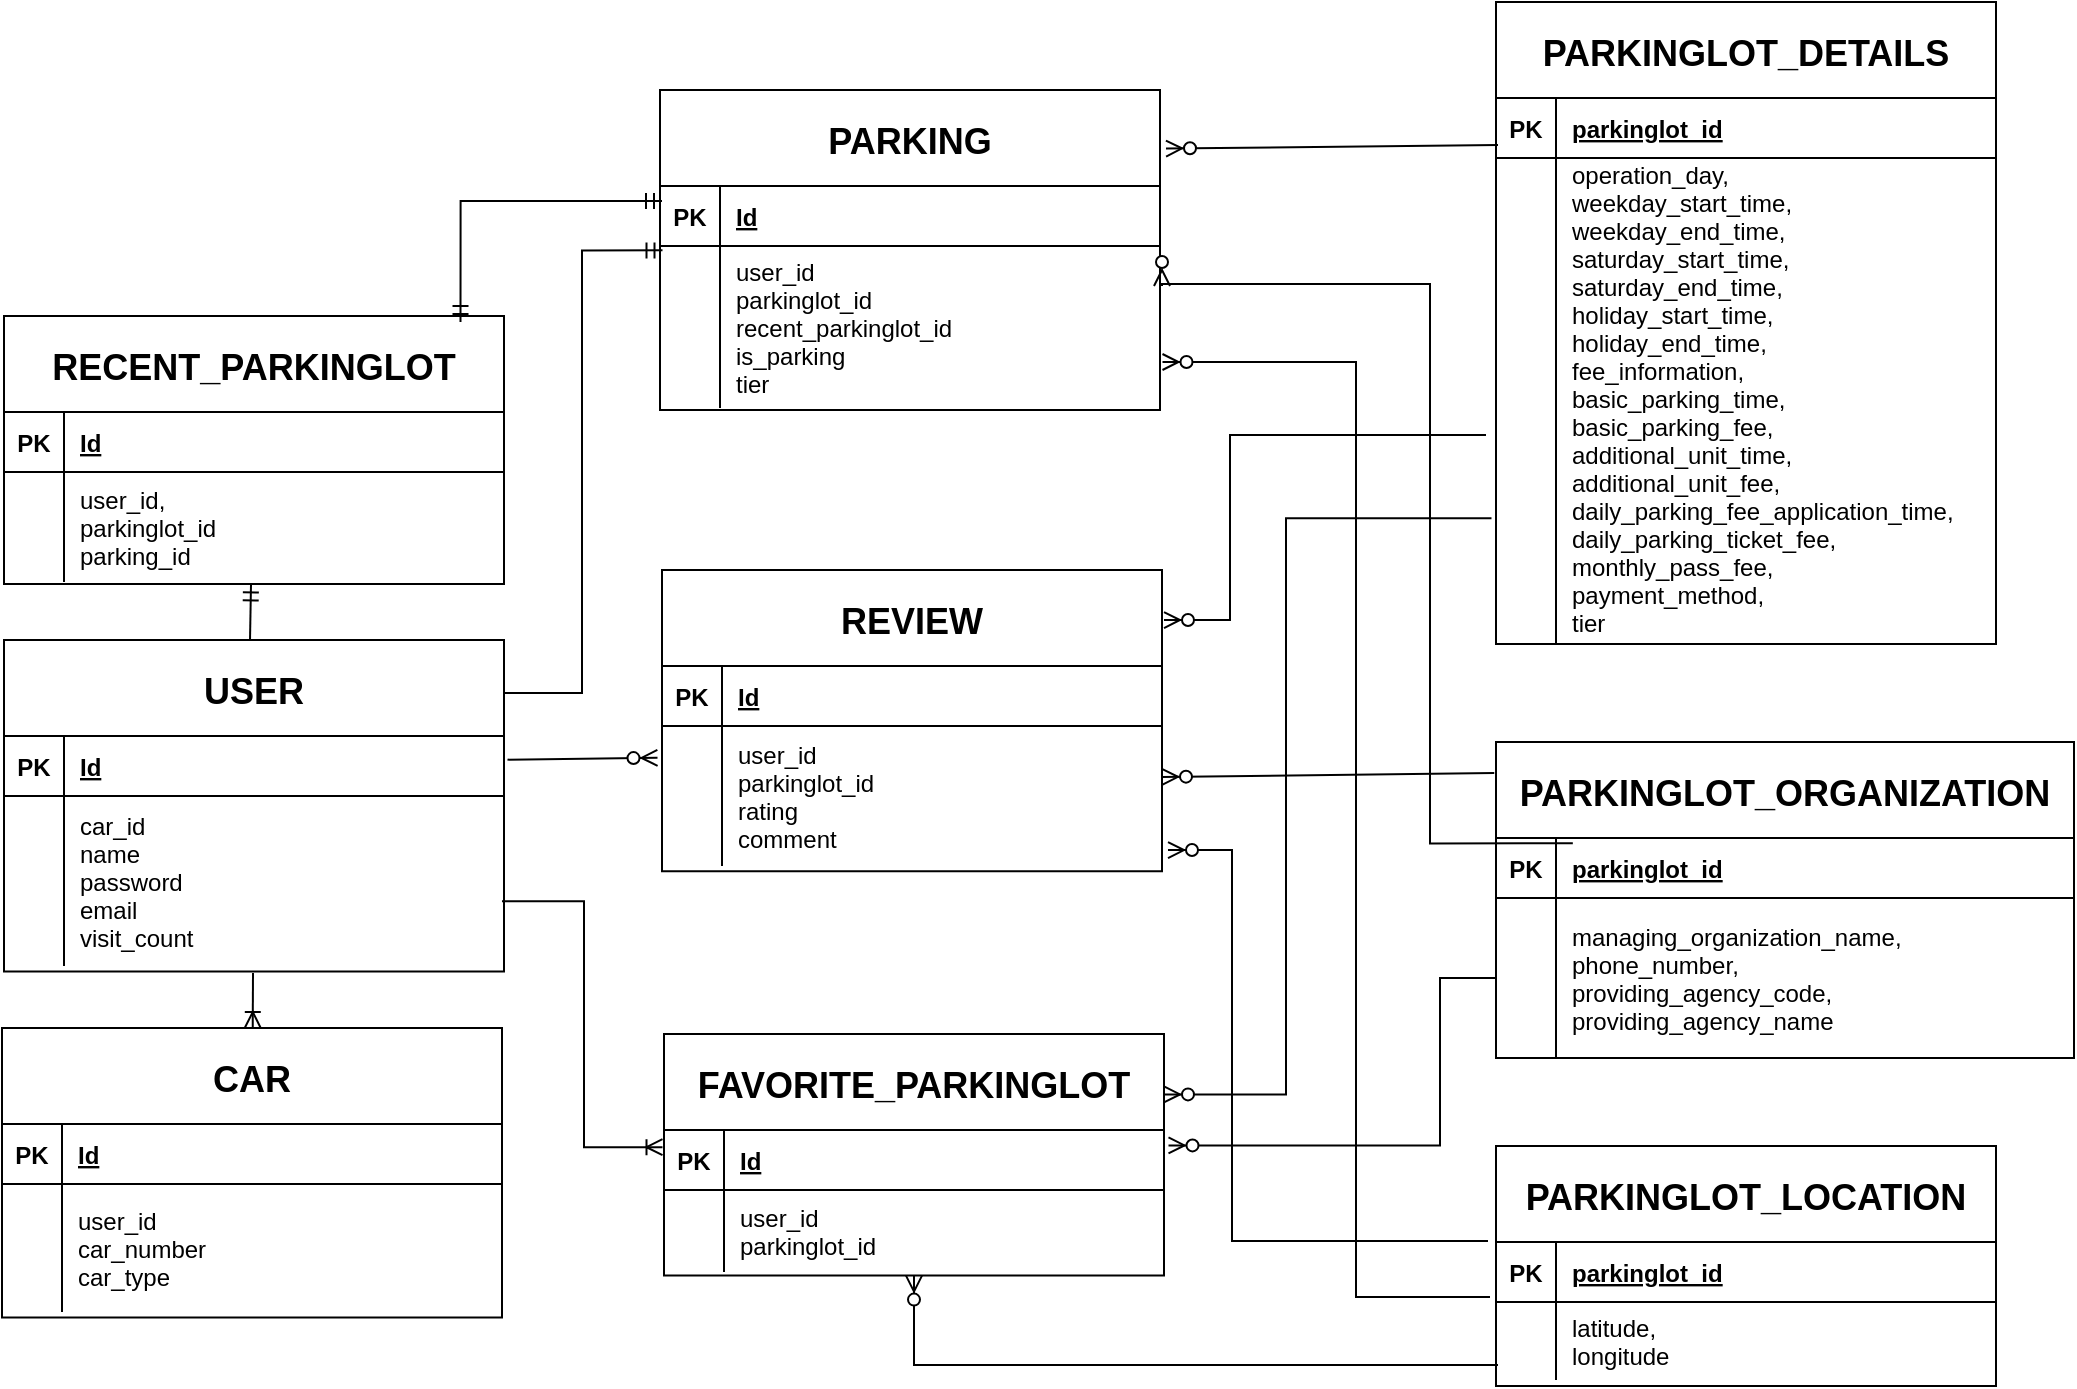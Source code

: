 <mxfile version="22.1.0" type="github">
  <diagram id="R2lEEEUBdFMjLlhIrx00" name="Page-1">
    <mxGraphModel dx="2633" dy="707" grid="0" gridSize="10" guides="0" tooltips="1" connect="1" arrows="1" fold="1" page="0" pageScale="1" pageWidth="850" pageHeight="1100" math="0" shadow="0" extFonts="Permanent Marker^https://fonts.googleapis.com/css?family=Permanent+Marker">
      <root>
        <mxCell id="0" />
        <mxCell id="1" parent="0" />
        <mxCell id="C-vyLk0tnHw3VtMMgP7b-13" value="PARKINGLOT_DETAILS" style="shape=table;startSize=48;container=1;collapsible=1;childLayout=tableLayout;fixedRows=1;rowLines=0;fontStyle=1;align=center;resizeLast=1;fontColor=#000000;fontSize=18;" parent="1" vertex="1">
          <mxGeometry x="-159" y="285" width="250" height="321" as="geometry" />
        </mxCell>
        <mxCell id="C-vyLk0tnHw3VtMMgP7b-14" value="" style="shape=partialRectangle;collapsible=0;dropTarget=0;pointerEvents=0;fillColor=none;points=[[0,0.5],[1,0.5]];portConstraint=eastwest;top=0;left=0;right=0;bottom=1;fontColor=#000000;" parent="C-vyLk0tnHw3VtMMgP7b-13" vertex="1">
          <mxGeometry y="48" width="250" height="30" as="geometry" />
        </mxCell>
        <mxCell id="C-vyLk0tnHw3VtMMgP7b-15" value="PK" style="shape=partialRectangle;overflow=hidden;connectable=0;fillColor=none;top=0;left=0;bottom=0;right=0;fontStyle=1;fontColor=#000000;" parent="C-vyLk0tnHw3VtMMgP7b-14" vertex="1">
          <mxGeometry width="30" height="30" as="geometry">
            <mxRectangle width="30" height="30" as="alternateBounds" />
          </mxGeometry>
        </mxCell>
        <mxCell id="C-vyLk0tnHw3VtMMgP7b-16" value="parkinglot_id" style="shape=partialRectangle;overflow=hidden;connectable=0;fillColor=none;top=0;left=0;bottom=0;right=0;align=left;spacingLeft=6;fontStyle=5;fontColor=#000000;" parent="C-vyLk0tnHw3VtMMgP7b-14" vertex="1">
          <mxGeometry x="30" width="220" height="30" as="geometry">
            <mxRectangle width="220" height="30" as="alternateBounds" />
          </mxGeometry>
        </mxCell>
        <mxCell id="C-vyLk0tnHw3VtMMgP7b-17" value="" style="shape=partialRectangle;collapsible=0;dropTarget=0;pointerEvents=0;fillColor=none;points=[[0,0.5],[1,0.5]];portConstraint=eastwest;top=0;left=0;right=0;bottom=0;fontColor=#000000;" parent="C-vyLk0tnHw3VtMMgP7b-13" vertex="1">
          <mxGeometry y="78" width="250" height="243" as="geometry" />
        </mxCell>
        <mxCell id="C-vyLk0tnHw3VtMMgP7b-18" value="" style="shape=partialRectangle;overflow=hidden;connectable=0;fillColor=none;top=0;left=0;bottom=0;right=0;fontColor=#000000;" parent="C-vyLk0tnHw3VtMMgP7b-17" vertex="1">
          <mxGeometry width="30" height="243" as="geometry">
            <mxRectangle width="30" height="243" as="alternateBounds" />
          </mxGeometry>
        </mxCell>
        <mxCell id="C-vyLk0tnHw3VtMMgP7b-19" value="operation_day, &#xa;weekday_start_time, &#xa;weekday_end_time, &#xa;saturday_start_time, &#xa;saturday_end_time, &#xa;holiday_start_time, &#xa;holiday_end_time, &#xa;fee_information, &#xa;basic_parking_time, &#xa;basic_parking_fee,&#xa;additional_unit_time, &#xa;additional_unit_fee, &#xa;daily_parking_fee_application_time,&#xa;daily_parking_ticket_fee, &#xa;monthly_pass_fee, &#xa;payment_method, &#xa;tier&#xa;" style="shape=partialRectangle;overflow=hidden;connectable=0;fillColor=none;top=0;left=0;bottom=0;right=0;align=left;spacingLeft=6;fontColor=#000000;" parent="C-vyLk0tnHw3VtMMgP7b-17" vertex="1">
          <mxGeometry x="30" width="220" height="243" as="geometry">
            <mxRectangle width="220" height="243" as="alternateBounds" />
          </mxGeometry>
        </mxCell>
        <mxCell id="QP9m-rpBXJC_WO-0XY1B-29" value="PARKINGLOT_LOCATION" style="shape=table;startSize=48;container=1;collapsible=1;childLayout=tableLayout;fixedRows=1;rowLines=0;fontStyle=1;align=center;resizeLast=1;fontColor=#000000;fontSize=18;" vertex="1" parent="1">
          <mxGeometry x="-159" y="857" width="250" height="120" as="geometry" />
        </mxCell>
        <mxCell id="QP9m-rpBXJC_WO-0XY1B-30" value="" style="shape=partialRectangle;collapsible=0;dropTarget=0;pointerEvents=0;fillColor=none;points=[[0,0.5],[1,0.5]];portConstraint=eastwest;top=0;left=0;right=0;bottom=1;fontColor=#000000;" vertex="1" parent="QP9m-rpBXJC_WO-0XY1B-29">
          <mxGeometry y="48" width="250" height="30" as="geometry" />
        </mxCell>
        <mxCell id="QP9m-rpBXJC_WO-0XY1B-31" value="PK" style="shape=partialRectangle;overflow=hidden;connectable=0;fillColor=none;top=0;left=0;bottom=0;right=0;fontStyle=1;fontColor=#000000;" vertex="1" parent="QP9m-rpBXJC_WO-0XY1B-30">
          <mxGeometry width="30" height="30" as="geometry">
            <mxRectangle width="30" height="30" as="alternateBounds" />
          </mxGeometry>
        </mxCell>
        <mxCell id="QP9m-rpBXJC_WO-0XY1B-32" value="parkinglot_id" style="shape=partialRectangle;overflow=hidden;connectable=0;fillColor=none;top=0;left=0;bottom=0;right=0;align=left;spacingLeft=6;fontStyle=5;fontColor=#000000;" vertex="1" parent="QP9m-rpBXJC_WO-0XY1B-30">
          <mxGeometry x="30" width="220" height="30" as="geometry">
            <mxRectangle width="220" height="30" as="alternateBounds" />
          </mxGeometry>
        </mxCell>
        <mxCell id="QP9m-rpBXJC_WO-0XY1B-33" value="" style="shape=partialRectangle;collapsible=0;dropTarget=0;pointerEvents=0;fillColor=none;points=[[0,0.5],[1,0.5]];portConstraint=eastwest;top=0;left=0;right=0;bottom=0;fontColor=#000000;" vertex="1" parent="QP9m-rpBXJC_WO-0XY1B-29">
          <mxGeometry y="78" width="250" height="39" as="geometry" />
        </mxCell>
        <mxCell id="QP9m-rpBXJC_WO-0XY1B-34" value="" style="shape=partialRectangle;overflow=hidden;connectable=0;fillColor=none;top=0;left=0;bottom=0;right=0;fontColor=#000000;" vertex="1" parent="QP9m-rpBXJC_WO-0XY1B-33">
          <mxGeometry width="30" height="39" as="geometry">
            <mxRectangle width="30" height="39" as="alternateBounds" />
          </mxGeometry>
        </mxCell>
        <mxCell id="QP9m-rpBXJC_WO-0XY1B-35" value="latitude, &#xa;longitude" style="shape=partialRectangle;overflow=hidden;connectable=0;fillColor=none;top=0;left=0;bottom=0;right=0;align=left;spacingLeft=6;fontColor=#000000;" vertex="1" parent="QP9m-rpBXJC_WO-0XY1B-33">
          <mxGeometry x="30" width="220" height="39" as="geometry">
            <mxRectangle width="220" height="39" as="alternateBounds" />
          </mxGeometry>
        </mxCell>
        <mxCell id="QP9m-rpBXJC_WO-0XY1B-36" value="PARKINGLOT_ORGANIZATION" style="shape=table;startSize=48;container=1;collapsible=1;childLayout=tableLayout;fixedRows=1;rowLines=0;fontStyle=1;align=center;resizeLast=1;fontColor=#000000;fontSize=18;" vertex="1" parent="1">
          <mxGeometry x="-159" y="655" width="289" height="158" as="geometry" />
        </mxCell>
        <mxCell id="QP9m-rpBXJC_WO-0XY1B-37" value="" style="shape=partialRectangle;collapsible=0;dropTarget=0;pointerEvents=0;fillColor=none;points=[[0,0.5],[1,0.5]];portConstraint=eastwest;top=0;left=0;right=0;bottom=1;fontColor=#000000;" vertex="1" parent="QP9m-rpBXJC_WO-0XY1B-36">
          <mxGeometry y="48" width="289" height="30" as="geometry" />
        </mxCell>
        <mxCell id="QP9m-rpBXJC_WO-0XY1B-38" value="PK" style="shape=partialRectangle;overflow=hidden;connectable=0;fillColor=none;top=0;left=0;bottom=0;right=0;fontStyle=1;fontColor=#000000;" vertex="1" parent="QP9m-rpBXJC_WO-0XY1B-37">
          <mxGeometry width="30" height="30" as="geometry">
            <mxRectangle width="30" height="30" as="alternateBounds" />
          </mxGeometry>
        </mxCell>
        <mxCell id="QP9m-rpBXJC_WO-0XY1B-39" value="parkinglot_id" style="shape=partialRectangle;overflow=hidden;connectable=0;fillColor=none;top=0;left=0;bottom=0;right=0;align=left;spacingLeft=6;fontStyle=5;fontColor=#000000;" vertex="1" parent="QP9m-rpBXJC_WO-0XY1B-37">
          <mxGeometry x="30" width="259" height="30" as="geometry">
            <mxRectangle width="259" height="30" as="alternateBounds" />
          </mxGeometry>
        </mxCell>
        <mxCell id="QP9m-rpBXJC_WO-0XY1B-40" value="" style="shape=partialRectangle;collapsible=0;dropTarget=0;pointerEvents=0;fillColor=none;points=[[0,0.5],[1,0.5]];portConstraint=eastwest;top=0;left=0;right=0;bottom=0;fontColor=#000000;" vertex="1" parent="QP9m-rpBXJC_WO-0XY1B-36">
          <mxGeometry y="78" width="289" height="80" as="geometry" />
        </mxCell>
        <mxCell id="QP9m-rpBXJC_WO-0XY1B-41" value="" style="shape=partialRectangle;overflow=hidden;connectable=0;fillColor=none;top=0;left=0;bottom=0;right=0;fontColor=#000000;" vertex="1" parent="QP9m-rpBXJC_WO-0XY1B-40">
          <mxGeometry width="30" height="80" as="geometry">
            <mxRectangle width="30" height="80" as="alternateBounds" />
          </mxGeometry>
        </mxCell>
        <mxCell id="QP9m-rpBXJC_WO-0XY1B-42" value="managing_organization_name, &#xa;phone_number, &#xa;providing_agency_code, &#xa;providing_agency_name" style="shape=partialRectangle;overflow=hidden;connectable=0;fillColor=none;top=0;left=0;bottom=0;right=0;align=left;spacingLeft=6;fontColor=#000000;" vertex="1" parent="QP9m-rpBXJC_WO-0XY1B-40">
          <mxGeometry x="30" width="259" height="80" as="geometry">
            <mxRectangle width="259" height="80" as="alternateBounds" />
          </mxGeometry>
        </mxCell>
        <mxCell id="QP9m-rpBXJC_WO-0XY1B-50" value="CAR" style="shape=table;startSize=48;container=1;collapsible=1;childLayout=tableLayout;fixedRows=1;rowLines=0;fontStyle=1;align=center;resizeLast=1;fontColor=#000000;fontSize=18;" vertex="1" parent="1">
          <mxGeometry x="-906" y="798" width="250" height="144.8" as="geometry" />
        </mxCell>
        <mxCell id="QP9m-rpBXJC_WO-0XY1B-51" value="" style="shape=partialRectangle;collapsible=0;dropTarget=0;pointerEvents=0;fillColor=none;points=[[0,0.5],[1,0.5]];portConstraint=eastwest;top=0;left=0;right=0;bottom=1;fontColor=#000000;" vertex="1" parent="QP9m-rpBXJC_WO-0XY1B-50">
          <mxGeometry y="48" width="250" height="30" as="geometry" />
        </mxCell>
        <mxCell id="QP9m-rpBXJC_WO-0XY1B-52" value="PK" style="shape=partialRectangle;overflow=hidden;connectable=0;fillColor=none;top=0;left=0;bottom=0;right=0;fontStyle=1;fontColor=#000000;" vertex="1" parent="QP9m-rpBXJC_WO-0XY1B-51">
          <mxGeometry width="30" height="30" as="geometry">
            <mxRectangle width="30" height="30" as="alternateBounds" />
          </mxGeometry>
        </mxCell>
        <mxCell id="QP9m-rpBXJC_WO-0XY1B-53" value="Id" style="shape=partialRectangle;overflow=hidden;connectable=0;fillColor=none;top=0;left=0;bottom=0;right=0;align=left;spacingLeft=6;fontStyle=5;fontColor=#000000;" vertex="1" parent="QP9m-rpBXJC_WO-0XY1B-51">
          <mxGeometry x="30" width="220" height="30" as="geometry">
            <mxRectangle width="220" height="30" as="alternateBounds" />
          </mxGeometry>
        </mxCell>
        <mxCell id="QP9m-rpBXJC_WO-0XY1B-54" value="" style="shape=partialRectangle;collapsible=0;dropTarget=0;pointerEvents=0;fillColor=none;points=[[0,0.5],[1,0.5]];portConstraint=eastwest;top=0;left=0;right=0;bottom=0;fontColor=#000000;" vertex="1" parent="QP9m-rpBXJC_WO-0XY1B-50">
          <mxGeometry y="78" width="250" height="64" as="geometry" />
        </mxCell>
        <mxCell id="QP9m-rpBXJC_WO-0XY1B-55" value="" style="shape=partialRectangle;overflow=hidden;connectable=0;fillColor=none;top=0;left=0;bottom=0;right=0;fontColor=#000000;" vertex="1" parent="QP9m-rpBXJC_WO-0XY1B-54">
          <mxGeometry width="30" height="64" as="geometry">
            <mxRectangle width="30" height="64" as="alternateBounds" />
          </mxGeometry>
        </mxCell>
        <mxCell id="QP9m-rpBXJC_WO-0XY1B-56" value="user_id&#xa;car_number&#xa;car_type" style="shape=partialRectangle;overflow=hidden;connectable=0;fillColor=none;top=0;left=0;bottom=0;right=0;align=left;spacingLeft=6;fontColor=#000000;" vertex="1" parent="QP9m-rpBXJC_WO-0XY1B-54">
          <mxGeometry x="30" width="220" height="64" as="geometry">
            <mxRectangle width="220" height="64" as="alternateBounds" />
          </mxGeometry>
        </mxCell>
        <mxCell id="QP9m-rpBXJC_WO-0XY1B-57" value="PARKING" style="shape=table;startSize=48;container=1;collapsible=1;childLayout=tableLayout;fixedRows=1;rowLines=0;fontStyle=1;align=center;resizeLast=1;fontColor=#000000;fontSize=18;" vertex="1" parent="1">
          <mxGeometry x="-577" y="329" width="250" height="160" as="geometry" />
        </mxCell>
        <mxCell id="QP9m-rpBXJC_WO-0XY1B-58" value="" style="shape=partialRectangle;collapsible=0;dropTarget=0;pointerEvents=0;fillColor=none;points=[[0,0.5],[1,0.5]];portConstraint=eastwest;top=0;left=0;right=0;bottom=1;fontColor=#000000;" vertex="1" parent="QP9m-rpBXJC_WO-0XY1B-57">
          <mxGeometry y="48" width="250" height="30" as="geometry" />
        </mxCell>
        <mxCell id="QP9m-rpBXJC_WO-0XY1B-59" value="PK" style="shape=partialRectangle;overflow=hidden;connectable=0;fillColor=none;top=0;left=0;bottom=0;right=0;fontStyle=1;fontColor=#000000;" vertex="1" parent="QP9m-rpBXJC_WO-0XY1B-58">
          <mxGeometry width="30" height="30" as="geometry">
            <mxRectangle width="30" height="30" as="alternateBounds" />
          </mxGeometry>
        </mxCell>
        <mxCell id="QP9m-rpBXJC_WO-0XY1B-60" value="Id" style="shape=partialRectangle;overflow=hidden;connectable=0;fillColor=none;top=0;left=0;bottom=0;right=0;align=left;spacingLeft=6;fontStyle=5;fontColor=#000000;" vertex="1" parent="QP9m-rpBXJC_WO-0XY1B-58">
          <mxGeometry x="30" width="220" height="30" as="geometry">
            <mxRectangle width="220" height="30" as="alternateBounds" />
          </mxGeometry>
        </mxCell>
        <mxCell id="QP9m-rpBXJC_WO-0XY1B-61" value="" style="shape=partialRectangle;collapsible=0;dropTarget=0;pointerEvents=0;fillColor=none;points=[[0,0.5],[1,0.5]];portConstraint=eastwest;top=0;left=0;right=0;bottom=0;fontColor=#000000;" vertex="1" parent="QP9m-rpBXJC_WO-0XY1B-57">
          <mxGeometry y="78" width="250" height="81" as="geometry" />
        </mxCell>
        <mxCell id="QP9m-rpBXJC_WO-0XY1B-62" value="" style="shape=partialRectangle;overflow=hidden;connectable=0;fillColor=none;top=0;left=0;bottom=0;right=0;fontColor=#000000;" vertex="1" parent="QP9m-rpBXJC_WO-0XY1B-61">
          <mxGeometry width="30" height="81" as="geometry">
            <mxRectangle width="30" height="81" as="alternateBounds" />
          </mxGeometry>
        </mxCell>
        <mxCell id="QP9m-rpBXJC_WO-0XY1B-63" value="user_id&#xa;parkinglot_id&#xa;recent_parkinglot_id &#xa;is_parking&#xa;tier" style="shape=partialRectangle;overflow=hidden;connectable=0;fillColor=none;top=0;left=0;bottom=0;right=0;align=left;spacingLeft=6;fontColor=#000000;" vertex="1" parent="QP9m-rpBXJC_WO-0XY1B-61">
          <mxGeometry x="30" width="220" height="81" as="geometry">
            <mxRectangle width="220" height="81" as="alternateBounds" />
          </mxGeometry>
        </mxCell>
        <mxCell id="QP9m-rpBXJC_WO-0XY1B-71" value="REVIEW" style="shape=table;startSize=48;container=1;collapsible=1;childLayout=tableLayout;fixedRows=1;rowLines=0;fontStyle=1;align=center;resizeLast=1;fontColor=#000000;fontSize=18;" vertex="1" parent="1">
          <mxGeometry x="-576" y="569" width="250" height="150.65" as="geometry" />
        </mxCell>
        <mxCell id="QP9m-rpBXJC_WO-0XY1B-72" value="" style="shape=partialRectangle;collapsible=0;dropTarget=0;pointerEvents=0;fillColor=none;points=[[0,0.5],[1,0.5]];portConstraint=eastwest;top=0;left=0;right=0;bottom=1;fontColor=#000000;" vertex="1" parent="QP9m-rpBXJC_WO-0XY1B-71">
          <mxGeometry y="48" width="250" height="30" as="geometry" />
        </mxCell>
        <mxCell id="QP9m-rpBXJC_WO-0XY1B-73" value="PK" style="shape=partialRectangle;overflow=hidden;connectable=0;fillColor=none;top=0;left=0;bottom=0;right=0;fontStyle=1;fontColor=#000000;" vertex="1" parent="QP9m-rpBXJC_WO-0XY1B-72">
          <mxGeometry width="30" height="30" as="geometry">
            <mxRectangle width="30" height="30" as="alternateBounds" />
          </mxGeometry>
        </mxCell>
        <mxCell id="QP9m-rpBXJC_WO-0XY1B-74" value="Id" style="shape=partialRectangle;overflow=hidden;connectable=0;fillColor=none;top=0;left=0;bottom=0;right=0;align=left;spacingLeft=6;fontStyle=5;fontColor=#000000;" vertex="1" parent="QP9m-rpBXJC_WO-0XY1B-72">
          <mxGeometry x="30" width="220" height="30" as="geometry">
            <mxRectangle width="220" height="30" as="alternateBounds" />
          </mxGeometry>
        </mxCell>
        <mxCell id="QP9m-rpBXJC_WO-0XY1B-75" value="" style="shape=partialRectangle;collapsible=0;dropTarget=0;pointerEvents=0;fillColor=none;points=[[0,0.5],[1,0.5]];portConstraint=eastwest;top=0;left=0;right=0;bottom=0;fontColor=#000000;" vertex="1" parent="QP9m-rpBXJC_WO-0XY1B-71">
          <mxGeometry y="78" width="250" height="70" as="geometry" />
        </mxCell>
        <mxCell id="QP9m-rpBXJC_WO-0XY1B-76" value="" style="shape=partialRectangle;overflow=hidden;connectable=0;fillColor=none;top=0;left=0;bottom=0;right=0;fontColor=#000000;" vertex="1" parent="QP9m-rpBXJC_WO-0XY1B-75">
          <mxGeometry width="30" height="70" as="geometry">
            <mxRectangle width="30" height="70" as="alternateBounds" />
          </mxGeometry>
        </mxCell>
        <mxCell id="QP9m-rpBXJC_WO-0XY1B-77" value="user_id&#xa;parkinglot_id&#xa;rating&#xa;comment" style="shape=partialRectangle;overflow=hidden;connectable=0;fillColor=none;top=0;left=0;bottom=0;right=0;align=left;spacingLeft=6;fontColor=#000000;" vertex="1" parent="QP9m-rpBXJC_WO-0XY1B-75">
          <mxGeometry x="30" width="220" height="70" as="geometry">
            <mxRectangle width="220" height="70" as="alternateBounds" />
          </mxGeometry>
        </mxCell>
        <mxCell id="QP9m-rpBXJC_WO-0XY1B-78" value="FAVORITE_PARKINGLOT" style="shape=table;startSize=48;container=1;collapsible=1;childLayout=tableLayout;fixedRows=1;rowLines=0;fontStyle=1;align=center;resizeLast=1;fontColor=#000000;fontSize=18;" vertex="1" parent="1">
          <mxGeometry x="-575" y="801" width="250" height="120.8" as="geometry" />
        </mxCell>
        <mxCell id="QP9m-rpBXJC_WO-0XY1B-79" value="" style="shape=partialRectangle;collapsible=0;dropTarget=0;pointerEvents=0;fillColor=none;points=[[0,0.5],[1,0.5]];portConstraint=eastwest;top=0;left=0;right=0;bottom=1;fontColor=#000000;" vertex="1" parent="QP9m-rpBXJC_WO-0XY1B-78">
          <mxGeometry y="48" width="250" height="30" as="geometry" />
        </mxCell>
        <mxCell id="QP9m-rpBXJC_WO-0XY1B-80" value="PK" style="shape=partialRectangle;overflow=hidden;connectable=0;fillColor=none;top=0;left=0;bottom=0;right=0;fontStyle=1;fontColor=#000000;" vertex="1" parent="QP9m-rpBXJC_WO-0XY1B-79">
          <mxGeometry width="30" height="30" as="geometry">
            <mxRectangle width="30" height="30" as="alternateBounds" />
          </mxGeometry>
        </mxCell>
        <mxCell id="QP9m-rpBXJC_WO-0XY1B-81" value="Id" style="shape=partialRectangle;overflow=hidden;connectable=0;fillColor=none;top=0;left=0;bottom=0;right=0;align=left;spacingLeft=6;fontStyle=5;fontColor=#000000;" vertex="1" parent="QP9m-rpBXJC_WO-0XY1B-79">
          <mxGeometry x="30" width="220" height="30" as="geometry">
            <mxRectangle width="220" height="30" as="alternateBounds" />
          </mxGeometry>
        </mxCell>
        <mxCell id="QP9m-rpBXJC_WO-0XY1B-82" value="" style="shape=partialRectangle;collapsible=0;dropTarget=0;pointerEvents=0;fillColor=none;points=[[0,0.5],[1,0.5]];portConstraint=eastwest;top=0;left=0;right=0;bottom=0;fontColor=#000000;" vertex="1" parent="QP9m-rpBXJC_WO-0XY1B-78">
          <mxGeometry y="78" width="250" height="41" as="geometry" />
        </mxCell>
        <mxCell id="QP9m-rpBXJC_WO-0XY1B-83" value="" style="shape=partialRectangle;overflow=hidden;connectable=0;fillColor=none;top=0;left=0;bottom=0;right=0;fontColor=#000000;" vertex="1" parent="QP9m-rpBXJC_WO-0XY1B-82">
          <mxGeometry width="30" height="41" as="geometry">
            <mxRectangle width="30" height="41" as="alternateBounds" />
          </mxGeometry>
        </mxCell>
        <mxCell id="QP9m-rpBXJC_WO-0XY1B-84" value="user_id&#xa;parkinglot_id" style="shape=partialRectangle;overflow=hidden;connectable=0;fillColor=none;top=0;left=0;bottom=0;right=0;align=left;spacingLeft=6;fontColor=#000000;" vertex="1" parent="QP9m-rpBXJC_WO-0XY1B-82">
          <mxGeometry x="30" width="220" height="41" as="geometry">
            <mxRectangle width="220" height="41" as="alternateBounds" />
          </mxGeometry>
        </mxCell>
        <mxCell id="QP9m-rpBXJC_WO-0XY1B-103" value="" style="fontSize=12;html=1;endArrow=ERoneToMany;rounded=0;exitX=0.498;exitY=1.041;exitDx=0;exitDy=0;exitPerimeter=0;" edge="1" parent="1" source="QP9m-rpBXJC_WO-0XY1B-47" target="QP9m-rpBXJC_WO-0XY1B-50">
          <mxGeometry width="100" height="100" relative="1" as="geometry">
            <mxPoint x="-780" y="734" as="sourcePoint" />
            <mxPoint x="-874" y="738" as="targetPoint" />
          </mxGeometry>
        </mxCell>
        <mxCell id="QP9m-rpBXJC_WO-0XY1B-105" value="" style="fontSize=12;html=1;endArrow=ERzeroToMany;endFill=1;rounded=0;exitX=1.007;exitY=0.394;exitDx=0;exitDy=0;exitPerimeter=0;entryX=-0.009;entryY=0.227;entryDx=0;entryDy=0;entryPerimeter=0;" edge="1" parent="1" source="QP9m-rpBXJC_WO-0XY1B-44" target="QP9m-rpBXJC_WO-0XY1B-75">
          <mxGeometry width="100" height="100" relative="1" as="geometry">
            <mxPoint x="-644" y="581" as="sourcePoint" />
            <mxPoint x="-561" y="343" as="targetPoint" />
          </mxGeometry>
        </mxCell>
        <mxCell id="QP9m-rpBXJC_WO-0XY1B-109" value="" style="fontSize=12;html=1;endArrow=ERoneToMany;rounded=0;entryX=-0.003;entryY=0.287;entryDx=0;entryDy=0;exitX=0.996;exitY=0.619;exitDx=0;exitDy=0;exitPerimeter=0;entryPerimeter=0;edgeStyle=orthogonalEdgeStyle;" edge="1" parent="1" source="QP9m-rpBXJC_WO-0XY1B-47" target="QP9m-rpBXJC_WO-0XY1B-79">
          <mxGeometry width="100" height="100" relative="1" as="geometry">
            <mxPoint x="-645" y="719" as="sourcePoint" />
            <mxPoint x="-560" y="779.5" as="targetPoint" />
          </mxGeometry>
        </mxCell>
        <mxCell id="QP9m-rpBXJC_WO-0XY1B-110" value="" style="fontSize=12;html=1;endArrow=ERmandOne;rounded=0;entryX=0.005;entryY=0.027;entryDx=0;entryDy=0;entryPerimeter=0;exitX=0.996;exitY=0.16;exitDx=0;exitDy=0;exitPerimeter=0;edgeStyle=orthogonalEdgeStyle;" edge="1" parent="1" source="QP9m-rpBXJC_WO-0XY1B-43" target="QP9m-rpBXJC_WO-0XY1B-61">
          <mxGeometry width="100" height="100" relative="1" as="geometry">
            <mxPoint x="-641" y="663.84" as="sourcePoint" />
            <mxPoint x="-561.75" y="563.002" as="targetPoint" />
          </mxGeometry>
        </mxCell>
        <mxCell id="QP9m-rpBXJC_WO-0XY1B-111" value="" style="fontSize=12;html=1;endArrow=ERzeroToMany;endFill=1;rounded=0;entryX=1.004;entryY=0.166;entryDx=0;entryDy=0;exitX=-0.02;exitY=0.57;exitDx=0;exitDy=0;exitPerimeter=0;edgeStyle=orthogonalEdgeStyle;entryPerimeter=0;" edge="1" parent="1" source="C-vyLk0tnHw3VtMMgP7b-17" target="QP9m-rpBXJC_WO-0XY1B-71">
          <mxGeometry width="100" height="100" relative="1" as="geometry">
            <mxPoint x="-286" y="577" as="sourcePoint" />
            <mxPoint x="-186" y="477" as="targetPoint" />
            <Array as="points">
              <mxPoint x="-292" y="502" />
              <mxPoint x="-292" y="594" />
            </Array>
          </mxGeometry>
        </mxCell>
        <mxCell id="QP9m-rpBXJC_WO-0XY1B-116" value="" style="fontSize=12;html=1;endArrow=ERmandOne;rounded=0;exitX=0.492;exitY=0.001;exitDx=0;exitDy=0;entryX=0.494;entryY=1.022;entryDx=0;entryDy=0;entryPerimeter=0;exitPerimeter=0;" edge="1" parent="1" source="QP9m-rpBXJC_WO-0XY1B-43" target="QP9m-rpBXJC_WO-0XY1B-68">
          <mxGeometry width="100" height="100" relative="1" as="geometry">
            <mxPoint x="-645" y="689" as="sourcePoint" />
            <mxPoint x="-773" y="466" as="targetPoint" />
          </mxGeometry>
        </mxCell>
        <mxCell id="QP9m-rpBXJC_WO-0XY1B-64" value="RECENT_PARKINGLOT" style="shape=table;startSize=48;container=1;collapsible=1;childLayout=tableLayout;fixedRows=1;rowLines=0;fontStyle=1;align=center;resizeLast=1;fontColor=#000000;fontSize=18;" vertex="1" parent="1">
          <mxGeometry x="-905" y="442" width="250" height="134" as="geometry" />
        </mxCell>
        <mxCell id="QP9m-rpBXJC_WO-0XY1B-65" value="" style="shape=partialRectangle;collapsible=0;dropTarget=0;pointerEvents=0;fillColor=none;points=[[0,0.5],[1,0.5]];portConstraint=eastwest;top=0;left=0;right=0;bottom=1;fontColor=#000000;" vertex="1" parent="QP9m-rpBXJC_WO-0XY1B-64">
          <mxGeometry y="48" width="250" height="30" as="geometry" />
        </mxCell>
        <mxCell id="QP9m-rpBXJC_WO-0XY1B-66" value="PK" style="shape=partialRectangle;overflow=hidden;connectable=0;fillColor=none;top=0;left=0;bottom=0;right=0;fontStyle=1;fontColor=#000000;" vertex="1" parent="QP9m-rpBXJC_WO-0XY1B-65">
          <mxGeometry width="30" height="30" as="geometry">
            <mxRectangle width="30" height="30" as="alternateBounds" />
          </mxGeometry>
        </mxCell>
        <mxCell id="QP9m-rpBXJC_WO-0XY1B-67" value="Id" style="shape=partialRectangle;overflow=hidden;connectable=0;fillColor=none;top=0;left=0;bottom=0;right=0;align=left;spacingLeft=6;fontStyle=5;fontColor=#000000;" vertex="1" parent="QP9m-rpBXJC_WO-0XY1B-65">
          <mxGeometry x="30" width="220" height="30" as="geometry">
            <mxRectangle width="220" height="30" as="alternateBounds" />
          </mxGeometry>
        </mxCell>
        <mxCell id="QP9m-rpBXJC_WO-0XY1B-68" value="" style="shape=partialRectangle;collapsible=0;dropTarget=0;pointerEvents=0;fillColor=none;points=[[0,0.5],[1,0.5]];portConstraint=eastwest;top=0;left=0;right=0;bottom=0;fontColor=#000000;" vertex="1" parent="QP9m-rpBXJC_WO-0XY1B-64">
          <mxGeometry y="78" width="250" height="55" as="geometry" />
        </mxCell>
        <mxCell id="QP9m-rpBXJC_WO-0XY1B-69" value="" style="shape=partialRectangle;overflow=hidden;connectable=0;fillColor=none;top=0;left=0;bottom=0;right=0;fontColor=#000000;" vertex="1" parent="QP9m-rpBXJC_WO-0XY1B-68">
          <mxGeometry width="30" height="55" as="geometry">
            <mxRectangle width="30" height="55" as="alternateBounds" />
          </mxGeometry>
        </mxCell>
        <mxCell id="QP9m-rpBXJC_WO-0XY1B-70" value="user_id, &#xa;parkinglot_id&#xa;parking_id" style="shape=partialRectangle;overflow=hidden;connectable=0;fillColor=none;top=0;left=0;bottom=0;right=0;align=left;spacingLeft=6;fontColor=#000000;" vertex="1" parent="QP9m-rpBXJC_WO-0XY1B-68">
          <mxGeometry x="30" width="220" height="55" as="geometry">
            <mxRectangle width="220" height="55" as="alternateBounds" />
          </mxGeometry>
        </mxCell>
        <mxCell id="QP9m-rpBXJC_WO-0XY1B-121" value="" style="fontSize=12;html=1;endArrow=ERzeroToMany;endFill=1;rounded=0;entryX=1;entryY=0.364;entryDx=0;entryDy=0;entryPerimeter=0;exitX=-0.003;exitY=0.098;exitDx=0;exitDy=0;exitPerimeter=0;" edge="1" parent="1" source="QP9m-rpBXJC_WO-0XY1B-36" target="QP9m-rpBXJC_WO-0XY1B-75">
          <mxGeometry width="100" height="100" relative="1" as="geometry">
            <mxPoint x="-285" y="609" as="sourcePoint" />
            <mxPoint x="-185" y="509" as="targetPoint" />
          </mxGeometry>
        </mxCell>
        <mxCell id="QP9m-rpBXJC_WO-0XY1B-122" value="" style="fontSize=12;html=1;endArrow=ERzeroToMany;endFill=1;rounded=0;entryX=1.012;entryY=0.886;entryDx=0;entryDy=0;entryPerimeter=0;exitX=-0.016;exitY=-0.017;exitDx=0;exitDy=0;exitPerimeter=0;edgeStyle=orthogonalEdgeStyle;" edge="1" parent="1" source="QP9m-rpBXJC_WO-0XY1B-30" target="QP9m-rpBXJC_WO-0XY1B-75">
          <mxGeometry width="100" height="100" relative="1" as="geometry">
            <mxPoint x="-278" y="674" as="sourcePoint" />
            <mxPoint x="-178" y="574" as="targetPoint" />
            <Array as="points">
              <mxPoint x="-291" y="905" />
              <mxPoint x="-291" y="709" />
            </Array>
          </mxGeometry>
        </mxCell>
        <mxCell id="QP9m-rpBXJC_WO-0XY1B-124" value="" style="fontSize=12;html=1;endArrow=ERzeroToMany;endFill=1;rounded=0;entryX=1.012;entryY=0.183;entryDx=0;entryDy=0;entryPerimeter=0;exitX=0.004;exitY=0.783;exitDx=0;exitDy=0;exitPerimeter=0;" edge="1" parent="1" source="C-vyLk0tnHw3VtMMgP7b-14" target="QP9m-rpBXJC_WO-0XY1B-57">
          <mxGeometry width="100" height="100" relative="1" as="geometry">
            <mxPoint x="-162" y="350" as="sourcePoint" />
            <mxPoint x="-186" y="521" as="targetPoint" />
          </mxGeometry>
        </mxCell>
        <mxCell id="QP9m-rpBXJC_WO-0XY1B-125" value="" style="fontSize=12;html=1;endArrow=ERzeroToMany;endFill=1;rounded=0;entryX=1.004;entryY=0.247;entryDx=0;entryDy=0;entryPerimeter=0;exitX=-0.015;exitY=0.139;exitDx=0;exitDy=0;exitPerimeter=0;edgeStyle=orthogonalEdgeStyle;" edge="1" parent="1" target="QP9m-rpBXJC_WO-0XY1B-61">
          <mxGeometry width="100" height="100" relative="1" as="geometry">
            <mxPoint x="-120.585" y="705.67" as="sourcePoint" />
            <mxPoint x="-273" y="431" as="targetPoint" />
            <Array as="points">
              <mxPoint x="-192" y="706" />
              <mxPoint x="-192" y="426" />
            </Array>
          </mxGeometry>
        </mxCell>
        <mxCell id="QP9m-rpBXJC_WO-0XY1B-126" value="" style="fontSize=12;html=1;endArrow=ERzeroToMany;endFill=1;rounded=0;entryX=1.005;entryY=0.716;entryDx=0;entryDy=0;entryPerimeter=0;exitX=-0.012;exitY=0.917;exitDx=0;exitDy=0;exitPerimeter=0;edgeStyle=orthogonalEdgeStyle;" edge="1" parent="1" source="QP9m-rpBXJC_WO-0XY1B-30" target="QP9m-rpBXJC_WO-0XY1B-61">
          <mxGeometry width="100" height="100" relative="1" as="geometry">
            <mxPoint x="-295" y="851" as="sourcePoint" />
            <mxPoint x="-195" y="751" as="targetPoint" />
            <Array as="points">
              <mxPoint x="-229" y="933" />
              <mxPoint x="-229" y="465" />
            </Array>
          </mxGeometry>
        </mxCell>
        <mxCell id="QP9m-rpBXJC_WO-0XY1B-134" value="" style="fontSize=12;html=1;endArrow=ERzeroToMany;endFill=1;rounded=0;entryX=1;entryY=0.25;entryDx=0;entryDy=0;exitX=-0.009;exitY=0.741;exitDx=0;exitDy=0;exitPerimeter=0;edgeStyle=orthogonalEdgeStyle;" edge="1" parent="1" source="C-vyLk0tnHw3VtMMgP7b-17" target="QP9m-rpBXJC_WO-0XY1B-78">
          <mxGeometry width="100" height="100" relative="1" as="geometry">
            <mxPoint x="-237" y="939" as="sourcePoint" />
            <mxPoint x="-137" y="839" as="targetPoint" />
            <Array as="points">
              <mxPoint x="-264" y="543" />
              <mxPoint x="-264" y="831" />
            </Array>
          </mxGeometry>
        </mxCell>
        <mxCell id="QP9m-rpBXJC_WO-0XY1B-135" value="" style="edgeStyle=elbowEdgeStyle;fontSize=12;html=1;endArrow=ERzeroToMany;endFill=1;rounded=0;entryX=1.009;entryY=0.257;entryDx=0;entryDy=0;entryPerimeter=0;exitX=0;exitY=0.5;exitDx=0;exitDy=0;" edge="1" parent="1" source="QP9m-rpBXJC_WO-0XY1B-40" target="QP9m-rpBXJC_WO-0XY1B-79">
          <mxGeometry width="100" height="100" relative="1" as="geometry">
            <mxPoint x="-238" y="975" as="sourcePoint" />
            <mxPoint x="-138" y="875" as="targetPoint" />
            <Array as="points">
              <mxPoint x="-187" y="813" />
            </Array>
          </mxGeometry>
        </mxCell>
        <mxCell id="QP9m-rpBXJC_WO-0XY1B-136" value="" style="fontSize=12;html=1;endArrow=ERzeroToMany;endFill=1;rounded=0;entryX=0.5;entryY=1;entryDx=0;entryDy=0;exitX=0.004;exitY=0.808;exitDx=0;exitDy=0;exitPerimeter=0;edgeStyle=orthogonalEdgeStyle;" edge="1" parent="1" source="QP9m-rpBXJC_WO-0XY1B-33" target="QP9m-rpBXJC_WO-0XY1B-78">
          <mxGeometry width="100" height="100" relative="1" as="geometry">
            <mxPoint x="-156" y="948.553" as="sourcePoint" />
            <mxPoint x="-324" y="912" as="targetPoint" />
          </mxGeometry>
        </mxCell>
        <mxCell id="QP9m-rpBXJC_WO-0XY1B-137" value="" style="fontSize=12;html=1;endArrow=ERmandOne;startArrow=ERmandOne;rounded=0;exitX=0.913;exitY=0.022;exitDx=0;exitDy=0;entryX=0.004;entryY=0.25;entryDx=0;entryDy=0;entryPerimeter=0;edgeStyle=orthogonalEdgeStyle;exitPerimeter=0;" edge="1" parent="1" source="QP9m-rpBXJC_WO-0XY1B-64" target="QP9m-rpBXJC_WO-0XY1B-58">
          <mxGeometry width="100" height="100" relative="1" as="geometry">
            <mxPoint x="-521" y="736" as="sourcePoint" />
            <mxPoint x="-571" y="405" as="targetPoint" />
          </mxGeometry>
        </mxCell>
        <mxCell id="QP9m-rpBXJC_WO-0XY1B-43" value="USER" style="shape=table;startSize=48;container=1;collapsible=1;childLayout=tableLayout;fixedRows=1;rowLines=0;fontStyle=1;align=center;resizeLast=1;fontColor=#000000;fontSize=18;" vertex="1" parent="1">
          <mxGeometry x="-905" y="604" width="250" height="165.7" as="geometry" />
        </mxCell>
        <mxCell id="QP9m-rpBXJC_WO-0XY1B-44" value="" style="shape=partialRectangle;collapsible=0;dropTarget=0;pointerEvents=0;fillColor=none;points=[[0,0.5],[1,0.5]];portConstraint=eastwest;top=0;left=0;right=0;bottom=1;fontColor=#000000;" vertex="1" parent="QP9m-rpBXJC_WO-0XY1B-43">
          <mxGeometry y="48" width="250" height="30" as="geometry" />
        </mxCell>
        <mxCell id="QP9m-rpBXJC_WO-0XY1B-45" value="PK" style="shape=partialRectangle;overflow=hidden;connectable=0;fillColor=none;top=0;left=0;bottom=0;right=0;fontStyle=1;fontColor=#000000;" vertex="1" parent="QP9m-rpBXJC_WO-0XY1B-44">
          <mxGeometry width="30" height="30" as="geometry">
            <mxRectangle width="30" height="30" as="alternateBounds" />
          </mxGeometry>
        </mxCell>
        <mxCell id="QP9m-rpBXJC_WO-0XY1B-46" value="Id" style="shape=partialRectangle;overflow=hidden;connectable=0;fillColor=none;top=0;left=0;bottom=0;right=0;align=left;spacingLeft=6;fontStyle=5;fontColor=#000000;" vertex="1" parent="QP9m-rpBXJC_WO-0XY1B-44">
          <mxGeometry x="30" width="220" height="30" as="geometry">
            <mxRectangle width="220" height="30" as="alternateBounds" />
          </mxGeometry>
        </mxCell>
        <mxCell id="QP9m-rpBXJC_WO-0XY1B-47" value="" style="shape=partialRectangle;collapsible=0;dropTarget=0;pointerEvents=0;fillColor=none;points=[[0,0.5],[1,0.5]];portConstraint=eastwest;top=0;left=0;right=0;bottom=0;fontColor=#000000;" vertex="1" parent="QP9m-rpBXJC_WO-0XY1B-43">
          <mxGeometry y="78" width="250" height="85" as="geometry" />
        </mxCell>
        <mxCell id="QP9m-rpBXJC_WO-0XY1B-48" value="" style="shape=partialRectangle;overflow=hidden;connectable=0;fillColor=none;top=0;left=0;bottom=0;right=0;fontColor=#000000;" vertex="1" parent="QP9m-rpBXJC_WO-0XY1B-47">
          <mxGeometry width="30" height="85" as="geometry">
            <mxRectangle width="30" height="85" as="alternateBounds" />
          </mxGeometry>
        </mxCell>
        <mxCell id="QP9m-rpBXJC_WO-0XY1B-49" value="car_id&#xa;name&#xa;password &#xa;email&#xa;visit_count " style="shape=partialRectangle;overflow=hidden;connectable=0;fillColor=none;top=0;left=0;bottom=0;right=0;align=left;spacingLeft=6;fontColor=#000000;" vertex="1" parent="QP9m-rpBXJC_WO-0XY1B-47">
          <mxGeometry x="30" width="220" height="85" as="geometry">
            <mxRectangle width="220" height="85" as="alternateBounds" />
          </mxGeometry>
        </mxCell>
      </root>
    </mxGraphModel>
  </diagram>
</mxfile>
